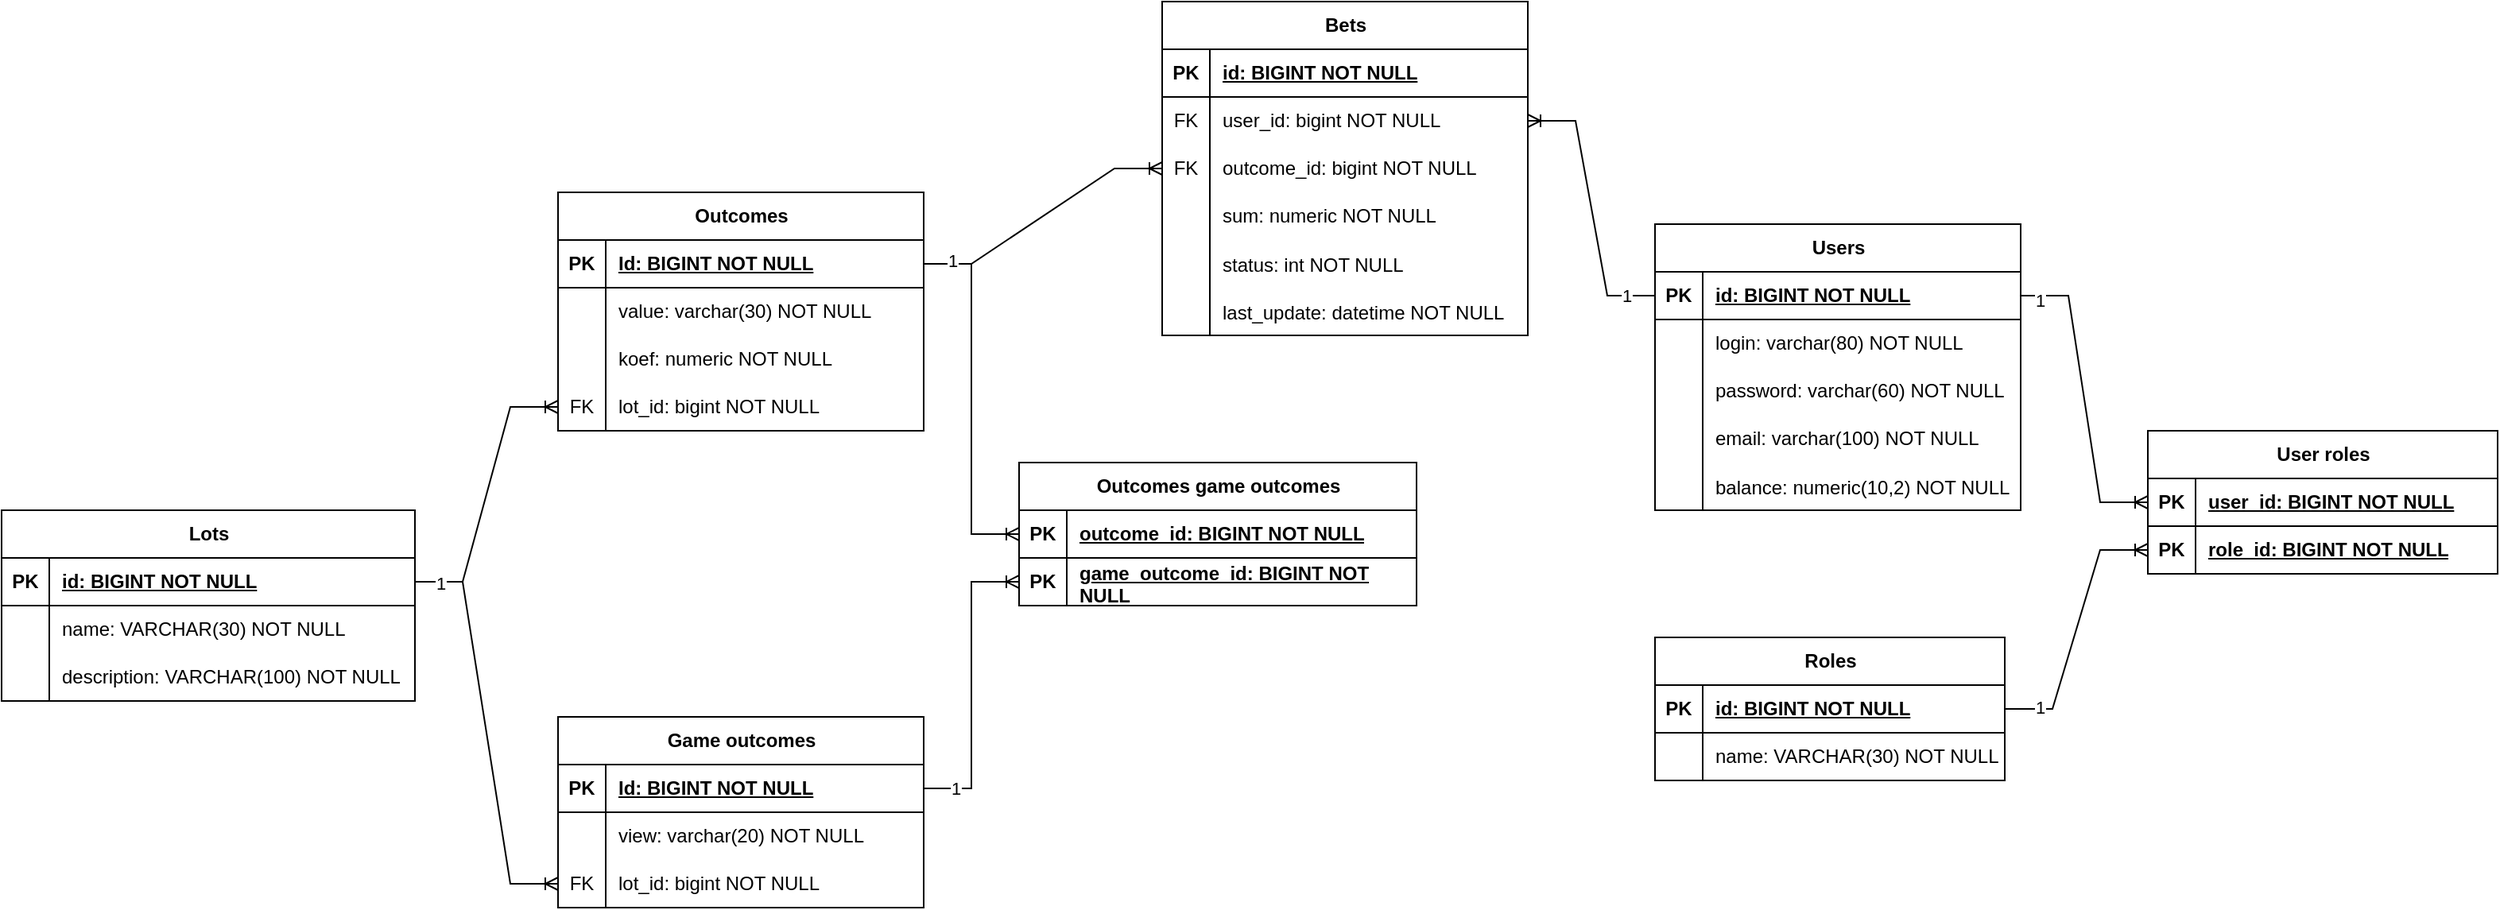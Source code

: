 <mxfile version="21.3.3" type="device">
  <diagram name="Page-1" id="a7904f86-f2b4-8e86-fa97-74104820619b">
    <mxGraphModel dx="3149" dy="1967" grid="1" gridSize="10" guides="1" tooltips="1" connect="1" arrows="1" fold="1" page="1" pageScale="1" pageWidth="1100" pageHeight="850" background="none" math="0" shadow="0">
      <root>
        <mxCell id="0" />
        <mxCell id="1" parent="0" />
        <mxCell id="-L9KhLH6HINoQIjfcN4S-1" value="Lots" style="shape=table;startSize=30;container=1;collapsible=1;childLayout=tableLayout;fixedRows=1;rowLines=0;fontStyle=1;align=center;resizeLast=1;html=1;" vertex="1" parent="1">
          <mxGeometry x="-140" y="120" width="260" height="120" as="geometry" />
        </mxCell>
        <mxCell id="-L9KhLH6HINoQIjfcN4S-2" value="" style="shape=tableRow;horizontal=0;startSize=0;swimlaneHead=0;swimlaneBody=0;fillColor=none;collapsible=0;dropTarget=0;points=[[0,0.5],[1,0.5]];portConstraint=eastwest;top=0;left=0;right=0;bottom=1;" vertex="1" parent="-L9KhLH6HINoQIjfcN4S-1">
          <mxGeometry y="30" width="260" height="30" as="geometry" />
        </mxCell>
        <mxCell id="-L9KhLH6HINoQIjfcN4S-3" value="PK" style="shape=partialRectangle;connectable=0;fillColor=none;top=0;left=0;bottom=0;right=0;fontStyle=1;overflow=hidden;whiteSpace=wrap;html=1;" vertex="1" parent="-L9KhLH6HINoQIjfcN4S-2">
          <mxGeometry width="30" height="30" as="geometry">
            <mxRectangle width="30" height="30" as="alternateBounds" />
          </mxGeometry>
        </mxCell>
        <mxCell id="-L9KhLH6HINoQIjfcN4S-4" value="id: BIGINT NOT NULL" style="shape=partialRectangle;connectable=0;fillColor=none;top=0;left=0;bottom=0;right=0;align=left;spacingLeft=6;fontStyle=5;overflow=hidden;whiteSpace=wrap;html=1;" vertex="1" parent="-L9KhLH6HINoQIjfcN4S-2">
          <mxGeometry x="30" width="230" height="30" as="geometry">
            <mxRectangle width="230" height="30" as="alternateBounds" />
          </mxGeometry>
        </mxCell>
        <mxCell id="-L9KhLH6HINoQIjfcN4S-5" value="" style="shape=tableRow;horizontal=0;startSize=0;swimlaneHead=0;swimlaneBody=0;fillColor=none;collapsible=0;dropTarget=0;points=[[0,0.5],[1,0.5]];portConstraint=eastwest;top=0;left=0;right=0;bottom=0;" vertex="1" parent="-L9KhLH6HINoQIjfcN4S-1">
          <mxGeometry y="60" width="260" height="30" as="geometry" />
        </mxCell>
        <mxCell id="-L9KhLH6HINoQIjfcN4S-6" value="" style="shape=partialRectangle;connectable=0;fillColor=none;top=0;left=0;bottom=0;right=0;editable=1;overflow=hidden;whiteSpace=wrap;html=1;" vertex="1" parent="-L9KhLH6HINoQIjfcN4S-5">
          <mxGeometry width="30" height="30" as="geometry">
            <mxRectangle width="30" height="30" as="alternateBounds" />
          </mxGeometry>
        </mxCell>
        <mxCell id="-L9KhLH6HINoQIjfcN4S-7" value="name: VARCHAR(30) NOT NULL" style="shape=partialRectangle;connectable=0;fillColor=none;top=0;left=0;bottom=0;right=0;align=left;spacingLeft=6;overflow=hidden;whiteSpace=wrap;html=1;" vertex="1" parent="-L9KhLH6HINoQIjfcN4S-5">
          <mxGeometry x="30" width="230" height="30" as="geometry">
            <mxRectangle width="230" height="30" as="alternateBounds" />
          </mxGeometry>
        </mxCell>
        <mxCell id="-L9KhLH6HINoQIjfcN4S-8" value="" style="shape=tableRow;horizontal=0;startSize=0;swimlaneHead=0;swimlaneBody=0;fillColor=none;collapsible=0;dropTarget=0;points=[[0,0.5],[1,0.5]];portConstraint=eastwest;top=0;left=0;right=0;bottom=0;" vertex="1" parent="-L9KhLH6HINoQIjfcN4S-1">
          <mxGeometry y="90" width="260" height="30" as="geometry" />
        </mxCell>
        <mxCell id="-L9KhLH6HINoQIjfcN4S-9" value="" style="shape=partialRectangle;connectable=0;fillColor=none;top=0;left=0;bottom=0;right=0;editable=1;overflow=hidden;whiteSpace=wrap;html=1;" vertex="1" parent="-L9KhLH6HINoQIjfcN4S-8">
          <mxGeometry width="30" height="30" as="geometry">
            <mxRectangle width="30" height="30" as="alternateBounds" />
          </mxGeometry>
        </mxCell>
        <mxCell id="-L9KhLH6HINoQIjfcN4S-10" value="description: VARCHAR(100) NOT NULL" style="shape=partialRectangle;connectable=0;fillColor=none;top=0;left=0;bottom=0;right=0;align=left;spacingLeft=6;overflow=hidden;whiteSpace=wrap;html=1;" vertex="1" parent="-L9KhLH6HINoQIjfcN4S-8">
          <mxGeometry x="30" width="230" height="30" as="geometry">
            <mxRectangle width="230" height="30" as="alternateBounds" />
          </mxGeometry>
        </mxCell>
        <mxCell id="-L9KhLH6HINoQIjfcN4S-14" value="Users" style="shape=table;startSize=30;container=1;collapsible=1;childLayout=tableLayout;fixedRows=1;rowLines=0;fontStyle=1;align=center;resizeLast=1;html=1;" vertex="1" parent="1">
          <mxGeometry x="900" y="-60" width="230" height="180" as="geometry" />
        </mxCell>
        <mxCell id="-L9KhLH6HINoQIjfcN4S-15" value="" style="shape=tableRow;horizontal=0;startSize=0;swimlaneHead=0;swimlaneBody=0;fillColor=none;collapsible=0;dropTarget=0;points=[[0,0.5],[1,0.5]];portConstraint=eastwest;top=0;left=0;right=0;bottom=1;" vertex="1" parent="-L9KhLH6HINoQIjfcN4S-14">
          <mxGeometry y="30" width="230" height="30" as="geometry" />
        </mxCell>
        <mxCell id="-L9KhLH6HINoQIjfcN4S-16" value="PK" style="shape=partialRectangle;connectable=0;fillColor=none;top=0;left=0;bottom=0;right=0;fontStyle=1;overflow=hidden;whiteSpace=wrap;html=1;" vertex="1" parent="-L9KhLH6HINoQIjfcN4S-15">
          <mxGeometry width="30" height="30" as="geometry">
            <mxRectangle width="30" height="30" as="alternateBounds" />
          </mxGeometry>
        </mxCell>
        <mxCell id="-L9KhLH6HINoQIjfcN4S-17" value="id: BIGINT NOT NULL" style="shape=partialRectangle;connectable=0;fillColor=none;top=0;left=0;bottom=0;right=0;align=left;spacingLeft=6;fontStyle=5;overflow=hidden;whiteSpace=wrap;html=1;" vertex="1" parent="-L9KhLH6HINoQIjfcN4S-15">
          <mxGeometry x="30" width="200" height="30" as="geometry">
            <mxRectangle width="200" height="30" as="alternateBounds" />
          </mxGeometry>
        </mxCell>
        <mxCell id="-L9KhLH6HINoQIjfcN4S-18" value="" style="shape=tableRow;horizontal=0;startSize=0;swimlaneHead=0;swimlaneBody=0;fillColor=none;collapsible=0;dropTarget=0;points=[[0,0.5],[1,0.5]];portConstraint=eastwest;top=0;left=0;right=0;bottom=0;" vertex="1" parent="-L9KhLH6HINoQIjfcN4S-14">
          <mxGeometry y="60" width="230" height="30" as="geometry" />
        </mxCell>
        <mxCell id="-L9KhLH6HINoQIjfcN4S-19" value="" style="shape=partialRectangle;connectable=0;fillColor=none;top=0;left=0;bottom=0;right=0;editable=1;overflow=hidden;whiteSpace=wrap;html=1;" vertex="1" parent="-L9KhLH6HINoQIjfcN4S-18">
          <mxGeometry width="30" height="30" as="geometry">
            <mxRectangle width="30" height="30" as="alternateBounds" />
          </mxGeometry>
        </mxCell>
        <mxCell id="-L9KhLH6HINoQIjfcN4S-20" value="login: varchar(80) NOT NULL" style="shape=partialRectangle;connectable=0;fillColor=none;top=0;left=0;bottom=0;right=0;align=left;spacingLeft=6;overflow=hidden;whiteSpace=wrap;html=1;" vertex="1" parent="-L9KhLH6HINoQIjfcN4S-18">
          <mxGeometry x="30" width="200" height="30" as="geometry">
            <mxRectangle width="200" height="30" as="alternateBounds" />
          </mxGeometry>
        </mxCell>
        <mxCell id="-L9KhLH6HINoQIjfcN4S-21" value="" style="shape=tableRow;horizontal=0;startSize=0;swimlaneHead=0;swimlaneBody=0;fillColor=none;collapsible=0;dropTarget=0;points=[[0,0.5],[1,0.5]];portConstraint=eastwest;top=0;left=0;right=0;bottom=0;" vertex="1" parent="-L9KhLH6HINoQIjfcN4S-14">
          <mxGeometry y="90" width="230" height="30" as="geometry" />
        </mxCell>
        <mxCell id="-L9KhLH6HINoQIjfcN4S-22" value="" style="shape=partialRectangle;connectable=0;fillColor=none;top=0;left=0;bottom=0;right=0;editable=1;overflow=hidden;whiteSpace=wrap;html=1;" vertex="1" parent="-L9KhLH6HINoQIjfcN4S-21">
          <mxGeometry width="30" height="30" as="geometry">
            <mxRectangle width="30" height="30" as="alternateBounds" />
          </mxGeometry>
        </mxCell>
        <mxCell id="-L9KhLH6HINoQIjfcN4S-23" value="password: varchar(60) NOT NULL" style="shape=partialRectangle;connectable=0;fillColor=none;top=0;left=0;bottom=0;right=0;align=left;spacingLeft=6;overflow=hidden;whiteSpace=wrap;html=1;" vertex="1" parent="-L9KhLH6HINoQIjfcN4S-21">
          <mxGeometry x="30" width="200" height="30" as="geometry">
            <mxRectangle width="200" height="30" as="alternateBounds" />
          </mxGeometry>
        </mxCell>
        <mxCell id="-L9KhLH6HINoQIjfcN4S-24" value="" style="shape=tableRow;horizontal=0;startSize=0;swimlaneHead=0;swimlaneBody=0;fillColor=none;collapsible=0;dropTarget=0;points=[[0,0.5],[1,0.5]];portConstraint=eastwest;top=0;left=0;right=0;bottom=0;" vertex="1" parent="-L9KhLH6HINoQIjfcN4S-14">
          <mxGeometry y="120" width="230" height="30" as="geometry" />
        </mxCell>
        <mxCell id="-L9KhLH6HINoQIjfcN4S-25" value="" style="shape=partialRectangle;connectable=0;fillColor=none;top=0;left=0;bottom=0;right=0;editable=1;overflow=hidden;whiteSpace=wrap;html=1;" vertex="1" parent="-L9KhLH6HINoQIjfcN4S-24">
          <mxGeometry width="30" height="30" as="geometry">
            <mxRectangle width="30" height="30" as="alternateBounds" />
          </mxGeometry>
        </mxCell>
        <mxCell id="-L9KhLH6HINoQIjfcN4S-26" value="email: varchar(100) NOT NULL" style="shape=partialRectangle;connectable=0;fillColor=none;top=0;left=0;bottom=0;right=0;align=left;spacingLeft=6;overflow=hidden;whiteSpace=wrap;html=1;" vertex="1" parent="-L9KhLH6HINoQIjfcN4S-24">
          <mxGeometry x="30" width="200" height="30" as="geometry">
            <mxRectangle width="200" height="30" as="alternateBounds" />
          </mxGeometry>
        </mxCell>
        <mxCell id="-L9KhLH6HINoQIjfcN4S-27" value="" style="shape=tableRow;horizontal=0;startSize=0;swimlaneHead=0;swimlaneBody=0;fillColor=none;collapsible=0;dropTarget=0;points=[[0,0.5],[1,0.5]];portConstraint=eastwest;top=0;left=0;right=0;bottom=0;" vertex="1" parent="-L9KhLH6HINoQIjfcN4S-14">
          <mxGeometry y="150" width="230" height="30" as="geometry" />
        </mxCell>
        <mxCell id="-L9KhLH6HINoQIjfcN4S-28" value="" style="shape=partialRectangle;connectable=0;fillColor=none;top=0;left=0;bottom=0;right=0;editable=1;overflow=hidden;" vertex="1" parent="-L9KhLH6HINoQIjfcN4S-27">
          <mxGeometry width="30" height="30" as="geometry">
            <mxRectangle width="30" height="30" as="alternateBounds" />
          </mxGeometry>
        </mxCell>
        <mxCell id="-L9KhLH6HINoQIjfcN4S-29" value="balance: numeric(10,2) NOT NULL" style="shape=partialRectangle;connectable=0;fillColor=none;top=0;left=0;bottom=0;right=0;align=left;spacingLeft=6;overflow=hidden;" vertex="1" parent="-L9KhLH6HINoQIjfcN4S-27">
          <mxGeometry x="30" width="200" height="30" as="geometry">
            <mxRectangle width="200" height="30" as="alternateBounds" />
          </mxGeometry>
        </mxCell>
        <mxCell id="-L9KhLH6HINoQIjfcN4S-30" value="Roles" style="shape=table;startSize=30;container=1;collapsible=1;childLayout=tableLayout;fixedRows=1;rowLines=0;fontStyle=1;align=center;resizeLast=1;html=1;" vertex="1" parent="1">
          <mxGeometry x="900" y="200" width="220" height="90" as="geometry" />
        </mxCell>
        <mxCell id="-L9KhLH6HINoQIjfcN4S-31" value="" style="shape=tableRow;horizontal=0;startSize=0;swimlaneHead=0;swimlaneBody=0;fillColor=none;collapsible=0;dropTarget=0;points=[[0,0.5],[1,0.5]];portConstraint=eastwest;top=0;left=0;right=0;bottom=1;" vertex="1" parent="-L9KhLH6HINoQIjfcN4S-30">
          <mxGeometry y="30" width="220" height="30" as="geometry" />
        </mxCell>
        <mxCell id="-L9KhLH6HINoQIjfcN4S-32" value="PK" style="shape=partialRectangle;connectable=0;fillColor=none;top=0;left=0;bottom=0;right=0;fontStyle=1;overflow=hidden;whiteSpace=wrap;html=1;" vertex="1" parent="-L9KhLH6HINoQIjfcN4S-31">
          <mxGeometry width="30" height="30" as="geometry">
            <mxRectangle width="30" height="30" as="alternateBounds" />
          </mxGeometry>
        </mxCell>
        <mxCell id="-L9KhLH6HINoQIjfcN4S-33" value="id: BIGINT NOT NULL" style="shape=partialRectangle;connectable=0;fillColor=none;top=0;left=0;bottom=0;right=0;align=left;spacingLeft=6;fontStyle=5;overflow=hidden;whiteSpace=wrap;html=1;" vertex="1" parent="-L9KhLH6HINoQIjfcN4S-31">
          <mxGeometry x="30" width="190" height="30" as="geometry">
            <mxRectangle width="190" height="30" as="alternateBounds" />
          </mxGeometry>
        </mxCell>
        <mxCell id="-L9KhLH6HINoQIjfcN4S-34" value="" style="shape=tableRow;horizontal=0;startSize=0;swimlaneHead=0;swimlaneBody=0;fillColor=none;collapsible=0;dropTarget=0;points=[[0,0.5],[1,0.5]];portConstraint=eastwest;top=0;left=0;right=0;bottom=0;" vertex="1" parent="-L9KhLH6HINoQIjfcN4S-30">
          <mxGeometry y="60" width="220" height="30" as="geometry" />
        </mxCell>
        <mxCell id="-L9KhLH6HINoQIjfcN4S-35" value="" style="shape=partialRectangle;connectable=0;fillColor=none;top=0;left=0;bottom=0;right=0;editable=1;overflow=hidden;whiteSpace=wrap;html=1;" vertex="1" parent="-L9KhLH6HINoQIjfcN4S-34">
          <mxGeometry width="30" height="30" as="geometry">
            <mxRectangle width="30" height="30" as="alternateBounds" />
          </mxGeometry>
        </mxCell>
        <mxCell id="-L9KhLH6HINoQIjfcN4S-36" value="name: VARCHAR(30) NOT NULL" style="shape=partialRectangle;connectable=0;fillColor=none;top=0;left=0;bottom=0;right=0;align=left;spacingLeft=6;overflow=hidden;whiteSpace=wrap;html=1;" vertex="1" parent="-L9KhLH6HINoQIjfcN4S-34">
          <mxGeometry x="30" width="190" height="30" as="geometry">
            <mxRectangle width="190" height="30" as="alternateBounds" />
          </mxGeometry>
        </mxCell>
        <mxCell id="-L9KhLH6HINoQIjfcN4S-40" value="User roles" style="shape=table;startSize=30;container=1;collapsible=1;childLayout=tableLayout;fixedRows=1;rowLines=0;fontStyle=1;align=center;resizeLast=1;html=1;" vertex="1" parent="1">
          <mxGeometry x="1210" y="70" width="220" height="90" as="geometry" />
        </mxCell>
        <mxCell id="-L9KhLH6HINoQIjfcN4S-41" value="" style="shape=tableRow;horizontal=0;startSize=0;swimlaneHead=0;swimlaneBody=0;fillColor=none;collapsible=0;dropTarget=0;points=[[0,0.5],[1,0.5]];portConstraint=eastwest;top=0;left=0;right=0;bottom=1;" vertex="1" parent="-L9KhLH6HINoQIjfcN4S-40">
          <mxGeometry y="30" width="220" height="30" as="geometry" />
        </mxCell>
        <mxCell id="-L9KhLH6HINoQIjfcN4S-42" value="PK" style="shape=partialRectangle;connectable=0;fillColor=none;top=0;left=0;bottom=0;right=0;fontStyle=1;overflow=hidden;whiteSpace=wrap;html=1;" vertex="1" parent="-L9KhLH6HINoQIjfcN4S-41">
          <mxGeometry width="30" height="30" as="geometry">
            <mxRectangle width="30" height="30" as="alternateBounds" />
          </mxGeometry>
        </mxCell>
        <mxCell id="-L9KhLH6HINoQIjfcN4S-43" value="user_id: BIGINT NOT NULL" style="shape=partialRectangle;connectable=0;fillColor=none;top=0;left=0;bottom=0;right=0;align=left;spacingLeft=6;fontStyle=5;overflow=hidden;whiteSpace=wrap;html=1;" vertex="1" parent="-L9KhLH6HINoQIjfcN4S-41">
          <mxGeometry x="30" width="190" height="30" as="geometry">
            <mxRectangle width="190" height="30" as="alternateBounds" />
          </mxGeometry>
        </mxCell>
        <mxCell id="-L9KhLH6HINoQIjfcN4S-47" value="" style="shape=tableRow;horizontal=0;startSize=0;swimlaneHead=0;swimlaneBody=0;fillColor=none;collapsible=0;dropTarget=0;points=[[0,0.5],[1,0.5]];portConstraint=eastwest;top=0;left=0;right=0;bottom=1;" vertex="1" parent="-L9KhLH6HINoQIjfcN4S-40">
          <mxGeometry y="60" width="220" height="30" as="geometry" />
        </mxCell>
        <mxCell id="-L9KhLH6HINoQIjfcN4S-48" value="PK" style="shape=partialRectangle;connectable=0;fillColor=none;top=0;left=0;bottom=0;right=0;fontStyle=1;overflow=hidden;whiteSpace=wrap;html=1;" vertex="1" parent="-L9KhLH6HINoQIjfcN4S-47">
          <mxGeometry width="30" height="30" as="geometry">
            <mxRectangle width="30" height="30" as="alternateBounds" />
          </mxGeometry>
        </mxCell>
        <mxCell id="-L9KhLH6HINoQIjfcN4S-49" value="role_id: BIGINT NOT NULL" style="shape=partialRectangle;connectable=0;fillColor=none;top=0;left=0;bottom=0;right=0;align=left;spacingLeft=6;fontStyle=5;overflow=hidden;whiteSpace=wrap;html=1;" vertex="1" parent="-L9KhLH6HINoQIjfcN4S-47">
          <mxGeometry x="30" width="190" height="30" as="geometry">
            <mxRectangle width="190" height="30" as="alternateBounds" />
          </mxGeometry>
        </mxCell>
        <mxCell id="-L9KhLH6HINoQIjfcN4S-50" value="" style="edgeStyle=entityRelationEdgeStyle;fontSize=12;html=1;endArrow=ERoneToMany;rounded=0;exitX=1;exitY=0.5;exitDx=0;exitDy=0;entryX=0;entryY=0.5;entryDx=0;entryDy=0;" edge="1" parent="1" source="-L9KhLH6HINoQIjfcN4S-15" target="-L9KhLH6HINoQIjfcN4S-41">
          <mxGeometry width="100" height="100" relative="1" as="geometry">
            <mxPoint x="490" y="360" as="sourcePoint" />
            <mxPoint x="590" y="260" as="targetPoint" />
          </mxGeometry>
        </mxCell>
        <mxCell id="-L9KhLH6HINoQIjfcN4S-96" value="1" style="edgeLabel;html=1;align=center;verticalAlign=middle;resizable=0;points=[];" vertex="1" connectable="0" parent="-L9KhLH6HINoQIjfcN4S-50">
          <mxGeometry x="-0.877" y="-3" relative="1" as="geometry">
            <mxPoint as="offset" />
          </mxGeometry>
        </mxCell>
        <mxCell id="-L9KhLH6HINoQIjfcN4S-51" value="" style="edgeStyle=entityRelationEdgeStyle;fontSize=12;html=1;endArrow=ERoneToMany;rounded=0;exitX=1;exitY=0.5;exitDx=0;exitDy=0;entryX=0;entryY=0.5;entryDx=0;entryDy=0;" edge="1" parent="1" source="-L9KhLH6HINoQIjfcN4S-30" target="-L9KhLH6HINoQIjfcN4S-47">
          <mxGeometry width="100" height="100" relative="1" as="geometry">
            <mxPoint x="660" y="380" as="sourcePoint" />
            <mxPoint x="760" y="280" as="targetPoint" />
          </mxGeometry>
        </mxCell>
        <mxCell id="-L9KhLH6HINoQIjfcN4S-95" value="1" style="edgeLabel;html=1;align=center;verticalAlign=middle;resizable=0;points=[];" vertex="1" connectable="0" parent="-L9KhLH6HINoQIjfcN4S-51">
          <mxGeometry x="-0.734" y="1" relative="1" as="geometry">
            <mxPoint as="offset" />
          </mxGeometry>
        </mxCell>
        <mxCell id="-L9KhLH6HINoQIjfcN4S-52" value="Outcomes" style="shape=table;startSize=30;container=1;collapsible=1;childLayout=tableLayout;fixedRows=1;rowLines=0;fontStyle=1;align=center;resizeLast=1;html=1;" vertex="1" parent="1">
          <mxGeometry x="210" y="-80" width="230" height="150" as="geometry" />
        </mxCell>
        <mxCell id="-L9KhLH6HINoQIjfcN4S-53" value="" style="shape=tableRow;horizontal=0;startSize=0;swimlaneHead=0;swimlaneBody=0;fillColor=none;collapsible=0;dropTarget=0;points=[[0,0.5],[1,0.5]];portConstraint=eastwest;top=0;left=0;right=0;bottom=1;" vertex="1" parent="-L9KhLH6HINoQIjfcN4S-52">
          <mxGeometry y="30" width="230" height="30" as="geometry" />
        </mxCell>
        <mxCell id="-L9KhLH6HINoQIjfcN4S-54" value="PK" style="shape=partialRectangle;connectable=0;fillColor=none;top=0;left=0;bottom=0;right=0;fontStyle=1;overflow=hidden;whiteSpace=wrap;html=1;" vertex="1" parent="-L9KhLH6HINoQIjfcN4S-53">
          <mxGeometry width="30" height="30" as="geometry">
            <mxRectangle width="30" height="30" as="alternateBounds" />
          </mxGeometry>
        </mxCell>
        <mxCell id="-L9KhLH6HINoQIjfcN4S-55" value="Id: BIGINT NOT NULL" style="shape=partialRectangle;connectable=0;fillColor=none;top=0;left=0;bottom=0;right=0;align=left;spacingLeft=6;fontStyle=5;overflow=hidden;whiteSpace=wrap;html=1;" vertex="1" parent="-L9KhLH6HINoQIjfcN4S-53">
          <mxGeometry x="30" width="200" height="30" as="geometry">
            <mxRectangle width="200" height="30" as="alternateBounds" />
          </mxGeometry>
        </mxCell>
        <mxCell id="-L9KhLH6HINoQIjfcN4S-56" value="" style="shape=tableRow;horizontal=0;startSize=0;swimlaneHead=0;swimlaneBody=0;fillColor=none;collapsible=0;dropTarget=0;points=[[0,0.5],[1,0.5]];portConstraint=eastwest;top=0;left=0;right=0;bottom=0;" vertex="1" parent="-L9KhLH6HINoQIjfcN4S-52">
          <mxGeometry y="60" width="230" height="30" as="geometry" />
        </mxCell>
        <mxCell id="-L9KhLH6HINoQIjfcN4S-57" value="" style="shape=partialRectangle;connectable=0;fillColor=none;top=0;left=0;bottom=0;right=0;editable=1;overflow=hidden;whiteSpace=wrap;html=1;" vertex="1" parent="-L9KhLH6HINoQIjfcN4S-56">
          <mxGeometry width="30" height="30" as="geometry">
            <mxRectangle width="30" height="30" as="alternateBounds" />
          </mxGeometry>
        </mxCell>
        <mxCell id="-L9KhLH6HINoQIjfcN4S-58" value="value: varchar(30) NOT NULL" style="shape=partialRectangle;connectable=0;fillColor=none;top=0;left=0;bottom=0;right=0;align=left;spacingLeft=6;overflow=hidden;whiteSpace=wrap;html=1;" vertex="1" parent="-L9KhLH6HINoQIjfcN4S-56">
          <mxGeometry x="30" width="200" height="30" as="geometry">
            <mxRectangle width="200" height="30" as="alternateBounds" />
          </mxGeometry>
        </mxCell>
        <mxCell id="-L9KhLH6HINoQIjfcN4S-59" value="" style="shape=tableRow;horizontal=0;startSize=0;swimlaneHead=0;swimlaneBody=0;fillColor=none;collapsible=0;dropTarget=0;points=[[0,0.5],[1,0.5]];portConstraint=eastwest;top=0;left=0;right=0;bottom=0;" vertex="1" parent="-L9KhLH6HINoQIjfcN4S-52">
          <mxGeometry y="90" width="230" height="30" as="geometry" />
        </mxCell>
        <mxCell id="-L9KhLH6HINoQIjfcN4S-60" value="" style="shape=partialRectangle;connectable=0;fillColor=none;top=0;left=0;bottom=0;right=0;editable=1;overflow=hidden;whiteSpace=wrap;html=1;" vertex="1" parent="-L9KhLH6HINoQIjfcN4S-59">
          <mxGeometry width="30" height="30" as="geometry">
            <mxRectangle width="30" height="30" as="alternateBounds" />
          </mxGeometry>
        </mxCell>
        <mxCell id="-L9KhLH6HINoQIjfcN4S-61" value="koef: numeric NOT NULL" style="shape=partialRectangle;connectable=0;fillColor=none;top=0;left=0;bottom=0;right=0;align=left;spacingLeft=6;overflow=hidden;whiteSpace=wrap;html=1;" vertex="1" parent="-L9KhLH6HINoQIjfcN4S-59">
          <mxGeometry x="30" width="200" height="30" as="geometry">
            <mxRectangle width="200" height="30" as="alternateBounds" />
          </mxGeometry>
        </mxCell>
        <mxCell id="-L9KhLH6HINoQIjfcN4S-62" value="" style="shape=tableRow;horizontal=0;startSize=0;swimlaneHead=0;swimlaneBody=0;fillColor=none;collapsible=0;dropTarget=0;points=[[0,0.5],[1,0.5]];portConstraint=eastwest;top=0;left=0;right=0;bottom=0;" vertex="1" parent="-L9KhLH6HINoQIjfcN4S-52">
          <mxGeometry y="120" width="230" height="30" as="geometry" />
        </mxCell>
        <mxCell id="-L9KhLH6HINoQIjfcN4S-63" value="FK" style="shape=partialRectangle;connectable=0;fillColor=none;top=0;left=0;bottom=0;right=0;editable=1;overflow=hidden;whiteSpace=wrap;html=1;" vertex="1" parent="-L9KhLH6HINoQIjfcN4S-62">
          <mxGeometry width="30" height="30" as="geometry">
            <mxRectangle width="30" height="30" as="alternateBounds" />
          </mxGeometry>
        </mxCell>
        <mxCell id="-L9KhLH6HINoQIjfcN4S-64" value="lot_id: bigint NOT NULL" style="shape=partialRectangle;connectable=0;fillColor=none;top=0;left=0;bottom=0;right=0;align=left;spacingLeft=6;overflow=hidden;whiteSpace=wrap;html=1;" vertex="1" parent="-L9KhLH6HINoQIjfcN4S-62">
          <mxGeometry x="30" width="200" height="30" as="geometry">
            <mxRectangle width="200" height="30" as="alternateBounds" />
          </mxGeometry>
        </mxCell>
        <mxCell id="-L9KhLH6HINoQIjfcN4S-68" value="" style="edgeStyle=entityRelationEdgeStyle;fontSize=12;html=1;endArrow=ERoneToMany;rounded=0;entryX=0;entryY=0.5;entryDx=0;entryDy=0;exitX=1;exitY=0.5;exitDx=0;exitDy=0;" edge="1" parent="1" source="-L9KhLH6HINoQIjfcN4S-2" target="-L9KhLH6HINoQIjfcN4S-62">
          <mxGeometry width="100" height="100" relative="1" as="geometry">
            <mxPoint x="170" y="290" as="sourcePoint" />
            <mxPoint x="340" y="460" as="targetPoint" />
          </mxGeometry>
        </mxCell>
        <mxCell id="-L9KhLH6HINoQIjfcN4S-69" value="Game outcomes" style="shape=table;startSize=30;container=1;collapsible=1;childLayout=tableLayout;fixedRows=1;rowLines=0;fontStyle=1;align=center;resizeLast=1;html=1;" vertex="1" parent="1">
          <mxGeometry x="210" y="250" width="230" height="120" as="geometry" />
        </mxCell>
        <mxCell id="-L9KhLH6HINoQIjfcN4S-70" value="" style="shape=tableRow;horizontal=0;startSize=0;swimlaneHead=0;swimlaneBody=0;fillColor=none;collapsible=0;dropTarget=0;points=[[0,0.5],[1,0.5]];portConstraint=eastwest;top=0;left=0;right=0;bottom=1;" vertex="1" parent="-L9KhLH6HINoQIjfcN4S-69">
          <mxGeometry y="30" width="230" height="30" as="geometry" />
        </mxCell>
        <mxCell id="-L9KhLH6HINoQIjfcN4S-71" value="PK" style="shape=partialRectangle;connectable=0;fillColor=none;top=0;left=0;bottom=0;right=0;fontStyle=1;overflow=hidden;whiteSpace=wrap;html=1;" vertex="1" parent="-L9KhLH6HINoQIjfcN4S-70">
          <mxGeometry width="30" height="30" as="geometry">
            <mxRectangle width="30" height="30" as="alternateBounds" />
          </mxGeometry>
        </mxCell>
        <mxCell id="-L9KhLH6HINoQIjfcN4S-72" value="Id: BIGINT NOT NULL" style="shape=partialRectangle;connectable=0;fillColor=none;top=0;left=0;bottom=0;right=0;align=left;spacingLeft=6;fontStyle=5;overflow=hidden;whiteSpace=wrap;html=1;" vertex="1" parent="-L9KhLH6HINoQIjfcN4S-70">
          <mxGeometry x="30" width="200" height="30" as="geometry">
            <mxRectangle width="200" height="30" as="alternateBounds" />
          </mxGeometry>
        </mxCell>
        <mxCell id="-L9KhLH6HINoQIjfcN4S-73" value="" style="shape=tableRow;horizontal=0;startSize=0;swimlaneHead=0;swimlaneBody=0;fillColor=none;collapsible=0;dropTarget=0;points=[[0,0.5],[1,0.5]];portConstraint=eastwest;top=0;left=0;right=0;bottom=0;" vertex="1" parent="-L9KhLH6HINoQIjfcN4S-69">
          <mxGeometry y="60" width="230" height="30" as="geometry" />
        </mxCell>
        <mxCell id="-L9KhLH6HINoQIjfcN4S-74" value="" style="shape=partialRectangle;connectable=0;fillColor=none;top=0;left=0;bottom=0;right=0;editable=1;overflow=hidden;whiteSpace=wrap;html=1;" vertex="1" parent="-L9KhLH6HINoQIjfcN4S-73">
          <mxGeometry width="30" height="30" as="geometry">
            <mxRectangle width="30" height="30" as="alternateBounds" />
          </mxGeometry>
        </mxCell>
        <mxCell id="-L9KhLH6HINoQIjfcN4S-75" value="view: varchar(20) NOT NULL" style="shape=partialRectangle;connectable=0;fillColor=none;top=0;left=0;bottom=0;right=0;align=left;spacingLeft=6;overflow=hidden;whiteSpace=wrap;html=1;" vertex="1" parent="-L9KhLH6HINoQIjfcN4S-73">
          <mxGeometry x="30" width="200" height="30" as="geometry">
            <mxRectangle width="200" height="30" as="alternateBounds" />
          </mxGeometry>
        </mxCell>
        <mxCell id="-L9KhLH6HINoQIjfcN4S-79" value="" style="shape=tableRow;horizontal=0;startSize=0;swimlaneHead=0;swimlaneBody=0;fillColor=none;collapsible=0;dropTarget=0;points=[[0,0.5],[1,0.5]];portConstraint=eastwest;top=0;left=0;right=0;bottom=0;" vertex="1" parent="-L9KhLH6HINoQIjfcN4S-69">
          <mxGeometry y="90" width="230" height="30" as="geometry" />
        </mxCell>
        <mxCell id="-L9KhLH6HINoQIjfcN4S-80" value="FK" style="shape=partialRectangle;connectable=0;fillColor=none;top=0;left=0;bottom=0;right=0;editable=1;overflow=hidden;whiteSpace=wrap;html=1;" vertex="1" parent="-L9KhLH6HINoQIjfcN4S-79">
          <mxGeometry width="30" height="30" as="geometry">
            <mxRectangle width="30" height="30" as="alternateBounds" />
          </mxGeometry>
        </mxCell>
        <mxCell id="-L9KhLH6HINoQIjfcN4S-81" value="lot_id: bigint NOT NULL" style="shape=partialRectangle;connectable=0;fillColor=none;top=0;left=0;bottom=0;right=0;align=left;spacingLeft=6;overflow=hidden;whiteSpace=wrap;html=1;" vertex="1" parent="-L9KhLH6HINoQIjfcN4S-79">
          <mxGeometry x="30" width="200" height="30" as="geometry">
            <mxRectangle width="200" height="30" as="alternateBounds" />
          </mxGeometry>
        </mxCell>
        <mxCell id="-L9KhLH6HINoQIjfcN4S-82" value="" style="edgeStyle=entityRelationEdgeStyle;fontSize=12;html=1;endArrow=ERoneToMany;rounded=0;exitX=1;exitY=0.5;exitDx=0;exitDy=0;entryX=0;entryY=0.5;entryDx=0;entryDy=0;" edge="1" parent="1" source="-L9KhLH6HINoQIjfcN4S-2" target="-L9KhLH6HINoQIjfcN4S-79">
          <mxGeometry width="100" height="100" relative="1" as="geometry">
            <mxPoint x="10" y="510" as="sourcePoint" />
            <mxPoint x="110" y="410" as="targetPoint" />
          </mxGeometry>
        </mxCell>
        <mxCell id="-L9KhLH6HINoQIjfcN4S-94" value="1" style="edgeLabel;html=1;align=center;verticalAlign=middle;resizable=0;points=[];" vertex="1" connectable="0" parent="-L9KhLH6HINoQIjfcN4S-82">
          <mxGeometry x="-0.873" y="-1" relative="1" as="geometry">
            <mxPoint as="offset" />
          </mxGeometry>
        </mxCell>
        <mxCell id="-L9KhLH6HINoQIjfcN4S-83" value="Outcomes game outcomes" style="shape=table;startSize=30;container=1;collapsible=1;childLayout=tableLayout;fixedRows=1;rowLines=0;fontStyle=1;align=center;resizeLast=1;html=1;" vertex="1" parent="1">
          <mxGeometry x="500" y="90" width="250" height="90" as="geometry" />
        </mxCell>
        <mxCell id="-L9KhLH6HINoQIjfcN4S-84" value="" style="shape=tableRow;horizontal=0;startSize=0;swimlaneHead=0;swimlaneBody=0;fillColor=none;collapsible=0;dropTarget=0;points=[[0,0.5],[1,0.5]];portConstraint=eastwest;top=0;left=0;right=0;bottom=1;" vertex="1" parent="-L9KhLH6HINoQIjfcN4S-83">
          <mxGeometry y="30" width="250" height="30" as="geometry" />
        </mxCell>
        <mxCell id="-L9KhLH6HINoQIjfcN4S-85" value="PK" style="shape=partialRectangle;connectable=0;fillColor=none;top=0;left=0;bottom=0;right=0;fontStyle=1;overflow=hidden;whiteSpace=wrap;html=1;" vertex="1" parent="-L9KhLH6HINoQIjfcN4S-84">
          <mxGeometry width="30" height="30" as="geometry">
            <mxRectangle width="30" height="30" as="alternateBounds" />
          </mxGeometry>
        </mxCell>
        <mxCell id="-L9KhLH6HINoQIjfcN4S-86" value="outcome_id: BIGINT NOT NULL" style="shape=partialRectangle;connectable=0;fillColor=none;top=0;left=0;bottom=0;right=0;align=left;spacingLeft=6;fontStyle=5;overflow=hidden;whiteSpace=wrap;html=1;" vertex="1" parent="-L9KhLH6HINoQIjfcN4S-84">
          <mxGeometry x="30" width="220" height="30" as="geometry">
            <mxRectangle width="220" height="30" as="alternateBounds" />
          </mxGeometry>
        </mxCell>
        <mxCell id="-L9KhLH6HINoQIjfcN4S-87" value="" style="shape=tableRow;horizontal=0;startSize=0;swimlaneHead=0;swimlaneBody=0;fillColor=none;collapsible=0;dropTarget=0;points=[[0,0.5],[1,0.5]];portConstraint=eastwest;top=0;left=0;right=0;bottom=1;" vertex="1" parent="-L9KhLH6HINoQIjfcN4S-83">
          <mxGeometry y="60" width="250" height="30" as="geometry" />
        </mxCell>
        <mxCell id="-L9KhLH6HINoQIjfcN4S-88" value="PK" style="shape=partialRectangle;connectable=0;fillColor=none;top=0;left=0;bottom=0;right=0;fontStyle=1;overflow=hidden;whiteSpace=wrap;html=1;" vertex="1" parent="-L9KhLH6HINoQIjfcN4S-87">
          <mxGeometry width="30" height="30" as="geometry">
            <mxRectangle width="30" height="30" as="alternateBounds" />
          </mxGeometry>
        </mxCell>
        <mxCell id="-L9KhLH6HINoQIjfcN4S-89" value="game_outcome_id: BIGINT NOT NULL" style="shape=partialRectangle;connectable=0;fillColor=none;top=0;left=0;bottom=0;right=0;align=left;spacingLeft=6;fontStyle=5;overflow=hidden;whiteSpace=wrap;html=1;" vertex="1" parent="-L9KhLH6HINoQIjfcN4S-87">
          <mxGeometry x="30" width="220" height="30" as="geometry">
            <mxRectangle width="220" height="30" as="alternateBounds" />
          </mxGeometry>
        </mxCell>
        <mxCell id="-L9KhLH6HINoQIjfcN4S-91" value="" style="edgeStyle=entityRelationEdgeStyle;fontSize=12;html=1;endArrow=ERoneToMany;rounded=0;exitX=1;exitY=0.5;exitDx=0;exitDy=0;entryX=0;entryY=0.5;entryDx=0;entryDy=0;" edge="1" parent="1" source="-L9KhLH6HINoQIjfcN4S-70" target="-L9KhLH6HINoQIjfcN4S-87">
          <mxGeometry width="100" height="100" relative="1" as="geometry">
            <mxPoint x="450" y="-25" as="sourcePoint" />
            <mxPoint x="510" y="145" as="targetPoint" />
          </mxGeometry>
        </mxCell>
        <mxCell id="-L9KhLH6HINoQIjfcN4S-92" value="1" style="edgeLabel;html=1;align=center;verticalAlign=middle;resizable=0;points=[];" vertex="1" connectable="0" parent="-L9KhLH6HINoQIjfcN4S-91">
          <mxGeometry x="-0.789" relative="1" as="geometry">
            <mxPoint as="offset" />
          </mxGeometry>
        </mxCell>
        <mxCell id="-L9KhLH6HINoQIjfcN4S-97" value="Bets" style="shape=table;startSize=30;container=1;collapsible=1;childLayout=tableLayout;fixedRows=1;rowLines=0;fontStyle=1;align=center;resizeLast=1;html=1;" vertex="1" parent="1">
          <mxGeometry x="590" y="-200" width="230" height="210" as="geometry" />
        </mxCell>
        <mxCell id="-L9KhLH6HINoQIjfcN4S-98" value="" style="shape=tableRow;horizontal=0;startSize=0;swimlaneHead=0;swimlaneBody=0;fillColor=none;collapsible=0;dropTarget=0;points=[[0,0.5],[1,0.5]];portConstraint=eastwest;top=0;left=0;right=0;bottom=1;" vertex="1" parent="-L9KhLH6HINoQIjfcN4S-97">
          <mxGeometry y="30" width="230" height="30" as="geometry" />
        </mxCell>
        <mxCell id="-L9KhLH6HINoQIjfcN4S-99" value="PK" style="shape=partialRectangle;connectable=0;fillColor=none;top=0;left=0;bottom=0;right=0;fontStyle=1;overflow=hidden;whiteSpace=wrap;html=1;" vertex="1" parent="-L9KhLH6HINoQIjfcN4S-98">
          <mxGeometry width="30" height="30" as="geometry">
            <mxRectangle width="30" height="30" as="alternateBounds" />
          </mxGeometry>
        </mxCell>
        <mxCell id="-L9KhLH6HINoQIjfcN4S-100" value="id: BIGINT NOT NULL" style="shape=partialRectangle;connectable=0;fillColor=none;top=0;left=0;bottom=0;right=0;align=left;spacingLeft=6;fontStyle=5;overflow=hidden;whiteSpace=wrap;html=1;" vertex="1" parent="-L9KhLH6HINoQIjfcN4S-98">
          <mxGeometry x="30" width="200" height="30" as="geometry">
            <mxRectangle width="200" height="30" as="alternateBounds" />
          </mxGeometry>
        </mxCell>
        <mxCell id="-L9KhLH6HINoQIjfcN4S-101" value="" style="shape=tableRow;horizontal=0;startSize=0;swimlaneHead=0;swimlaneBody=0;fillColor=none;collapsible=0;dropTarget=0;points=[[0,0.5],[1,0.5]];portConstraint=eastwest;top=0;left=0;right=0;bottom=0;" vertex="1" parent="-L9KhLH6HINoQIjfcN4S-97">
          <mxGeometry y="60" width="230" height="30" as="geometry" />
        </mxCell>
        <mxCell id="-L9KhLH6HINoQIjfcN4S-102" value="FK" style="shape=partialRectangle;connectable=0;fillColor=none;top=0;left=0;bottom=0;right=0;editable=1;overflow=hidden;whiteSpace=wrap;html=1;" vertex="1" parent="-L9KhLH6HINoQIjfcN4S-101">
          <mxGeometry width="30" height="30" as="geometry">
            <mxRectangle width="30" height="30" as="alternateBounds" />
          </mxGeometry>
        </mxCell>
        <mxCell id="-L9KhLH6HINoQIjfcN4S-103" value="user_id: bigint NOT NULL" style="shape=partialRectangle;connectable=0;fillColor=none;top=0;left=0;bottom=0;right=0;align=left;spacingLeft=6;overflow=hidden;whiteSpace=wrap;html=1;" vertex="1" parent="-L9KhLH6HINoQIjfcN4S-101">
          <mxGeometry x="30" width="200" height="30" as="geometry">
            <mxRectangle width="200" height="30" as="alternateBounds" />
          </mxGeometry>
        </mxCell>
        <mxCell id="-L9KhLH6HINoQIjfcN4S-104" value="" style="shape=tableRow;horizontal=0;startSize=0;swimlaneHead=0;swimlaneBody=0;fillColor=none;collapsible=0;dropTarget=0;points=[[0,0.5],[1,0.5]];portConstraint=eastwest;top=0;left=0;right=0;bottom=0;" vertex="1" parent="-L9KhLH6HINoQIjfcN4S-97">
          <mxGeometry y="90" width="230" height="30" as="geometry" />
        </mxCell>
        <mxCell id="-L9KhLH6HINoQIjfcN4S-105" value="FK" style="shape=partialRectangle;connectable=0;fillColor=none;top=0;left=0;bottom=0;right=0;editable=1;overflow=hidden;whiteSpace=wrap;html=1;" vertex="1" parent="-L9KhLH6HINoQIjfcN4S-104">
          <mxGeometry width="30" height="30" as="geometry">
            <mxRectangle width="30" height="30" as="alternateBounds" />
          </mxGeometry>
        </mxCell>
        <mxCell id="-L9KhLH6HINoQIjfcN4S-106" value="outcome_id: bigint NOT NULL" style="shape=partialRectangle;connectable=0;fillColor=none;top=0;left=0;bottom=0;right=0;align=left;spacingLeft=6;overflow=hidden;whiteSpace=wrap;html=1;" vertex="1" parent="-L9KhLH6HINoQIjfcN4S-104">
          <mxGeometry x="30" width="200" height="30" as="geometry">
            <mxRectangle width="200" height="30" as="alternateBounds" />
          </mxGeometry>
        </mxCell>
        <mxCell id="-L9KhLH6HINoQIjfcN4S-107" value="" style="shape=tableRow;horizontal=0;startSize=0;swimlaneHead=0;swimlaneBody=0;fillColor=none;collapsible=0;dropTarget=0;points=[[0,0.5],[1,0.5]];portConstraint=eastwest;top=0;left=0;right=0;bottom=0;" vertex="1" parent="-L9KhLH6HINoQIjfcN4S-97">
          <mxGeometry y="120" width="230" height="30" as="geometry" />
        </mxCell>
        <mxCell id="-L9KhLH6HINoQIjfcN4S-108" value="" style="shape=partialRectangle;connectable=0;fillColor=none;top=0;left=0;bottom=0;right=0;editable=1;overflow=hidden;whiteSpace=wrap;html=1;" vertex="1" parent="-L9KhLH6HINoQIjfcN4S-107">
          <mxGeometry width="30" height="30" as="geometry">
            <mxRectangle width="30" height="30" as="alternateBounds" />
          </mxGeometry>
        </mxCell>
        <mxCell id="-L9KhLH6HINoQIjfcN4S-109" value="sum: numeric NOT NULL" style="shape=partialRectangle;connectable=0;fillColor=none;top=0;left=0;bottom=0;right=0;align=left;spacingLeft=6;overflow=hidden;whiteSpace=wrap;html=1;" vertex="1" parent="-L9KhLH6HINoQIjfcN4S-107">
          <mxGeometry x="30" width="200" height="30" as="geometry">
            <mxRectangle width="200" height="30" as="alternateBounds" />
          </mxGeometry>
        </mxCell>
        <mxCell id="-L9KhLH6HINoQIjfcN4S-110" value="" style="shape=tableRow;horizontal=0;startSize=0;swimlaneHead=0;swimlaneBody=0;fillColor=none;collapsible=0;dropTarget=0;points=[[0,0.5],[1,0.5]];portConstraint=eastwest;top=0;left=0;right=0;bottom=0;" vertex="1" parent="-L9KhLH6HINoQIjfcN4S-97">
          <mxGeometry y="150" width="230" height="30" as="geometry" />
        </mxCell>
        <mxCell id="-L9KhLH6HINoQIjfcN4S-111" value="" style="shape=partialRectangle;connectable=0;fillColor=none;top=0;left=0;bottom=0;right=0;editable=1;overflow=hidden;" vertex="1" parent="-L9KhLH6HINoQIjfcN4S-110">
          <mxGeometry width="30" height="30" as="geometry">
            <mxRectangle width="30" height="30" as="alternateBounds" />
          </mxGeometry>
        </mxCell>
        <mxCell id="-L9KhLH6HINoQIjfcN4S-112" value="status: int NOT NULL" style="shape=partialRectangle;connectable=0;fillColor=none;top=0;left=0;bottom=0;right=0;align=left;spacingLeft=6;overflow=hidden;" vertex="1" parent="-L9KhLH6HINoQIjfcN4S-110">
          <mxGeometry x="30" width="200" height="30" as="geometry">
            <mxRectangle width="200" height="30" as="alternateBounds" />
          </mxGeometry>
        </mxCell>
        <mxCell id="-L9KhLH6HINoQIjfcN4S-117" value="" style="shape=tableRow;horizontal=0;startSize=0;swimlaneHead=0;swimlaneBody=0;fillColor=none;collapsible=0;dropTarget=0;points=[[0,0.5],[1,0.5]];portConstraint=eastwest;top=0;left=0;right=0;bottom=0;" vertex="1" parent="-L9KhLH6HINoQIjfcN4S-97">
          <mxGeometry y="180" width="230" height="30" as="geometry" />
        </mxCell>
        <mxCell id="-L9KhLH6HINoQIjfcN4S-118" value="" style="shape=partialRectangle;connectable=0;fillColor=none;top=0;left=0;bottom=0;right=0;editable=1;overflow=hidden;" vertex="1" parent="-L9KhLH6HINoQIjfcN4S-117">
          <mxGeometry width="30" height="30" as="geometry">
            <mxRectangle width="30" height="30" as="alternateBounds" />
          </mxGeometry>
        </mxCell>
        <mxCell id="-L9KhLH6HINoQIjfcN4S-119" value="last_update: datetime NOT NULL" style="shape=partialRectangle;connectable=0;fillColor=none;top=0;left=0;bottom=0;right=0;align=left;spacingLeft=6;overflow=hidden;" vertex="1" parent="-L9KhLH6HINoQIjfcN4S-117">
          <mxGeometry x="30" width="200" height="30" as="geometry">
            <mxRectangle width="200" height="30" as="alternateBounds" />
          </mxGeometry>
        </mxCell>
        <mxCell id="-L9KhLH6HINoQIjfcN4S-123" value="" style="edgeStyle=entityRelationEdgeStyle;fontSize=12;html=1;endArrow=ERoneToMany;rounded=0;exitX=1;exitY=0.5;exitDx=0;exitDy=0;entryX=0;entryY=0.5;entryDx=0;entryDy=0;" edge="1" parent="1" source="-L9KhLH6HINoQIjfcN4S-53" target="-L9KhLH6HINoQIjfcN4S-104">
          <mxGeometry width="100" height="100" relative="1" as="geometry">
            <mxPoint x="470" y="120" as="sourcePoint" />
            <mxPoint x="570" y="20" as="targetPoint" />
          </mxGeometry>
        </mxCell>
        <mxCell id="-L9KhLH6HINoQIjfcN4S-90" value="" style="edgeStyle=entityRelationEdgeStyle;fontSize=12;html=1;endArrow=ERoneToMany;rounded=0;entryX=0;entryY=0.5;entryDx=0;entryDy=0;exitX=1;exitY=0.5;exitDx=0;exitDy=0;" edge="1" parent="1" source="-L9KhLH6HINoQIjfcN4S-53" target="-L9KhLH6HINoQIjfcN4S-84">
          <mxGeometry width="100" height="100" relative="1" as="geometry">
            <mxPoint x="440" y="-30" as="sourcePoint" />
            <mxPoint x="1250" y="205" as="targetPoint" />
          </mxGeometry>
        </mxCell>
        <mxCell id="-L9KhLH6HINoQIjfcN4S-93" value="1" style="edgeLabel;html=1;align=center;verticalAlign=middle;resizable=0;points=[];" vertex="1" connectable="0" parent="-L9KhLH6HINoQIjfcN4S-90">
          <mxGeometry x="-0.844" y="2" relative="1" as="geometry">
            <mxPoint as="offset" />
          </mxGeometry>
        </mxCell>
        <mxCell id="-L9KhLH6HINoQIjfcN4S-125" value="" style="edgeStyle=entityRelationEdgeStyle;fontSize=12;html=1;endArrow=ERoneToMany;rounded=0;exitX=0;exitY=0.5;exitDx=0;exitDy=0;entryX=1;entryY=0.5;entryDx=0;entryDy=0;" edge="1" parent="1" source="-L9KhLH6HINoQIjfcN4S-15" target="-L9KhLH6HINoQIjfcN4S-101">
          <mxGeometry width="100" height="100" relative="1" as="geometry">
            <mxPoint x="450" y="305" as="sourcePoint" />
            <mxPoint x="510" y="175" as="targetPoint" />
          </mxGeometry>
        </mxCell>
        <mxCell id="-L9KhLH6HINoQIjfcN4S-126" value="1" style="edgeLabel;html=1;align=center;verticalAlign=middle;resizable=0;points=[];" vertex="1" connectable="0" parent="-L9KhLH6HINoQIjfcN4S-125">
          <mxGeometry x="-0.789" relative="1" as="geometry">
            <mxPoint as="offset" />
          </mxGeometry>
        </mxCell>
      </root>
    </mxGraphModel>
  </diagram>
</mxfile>
